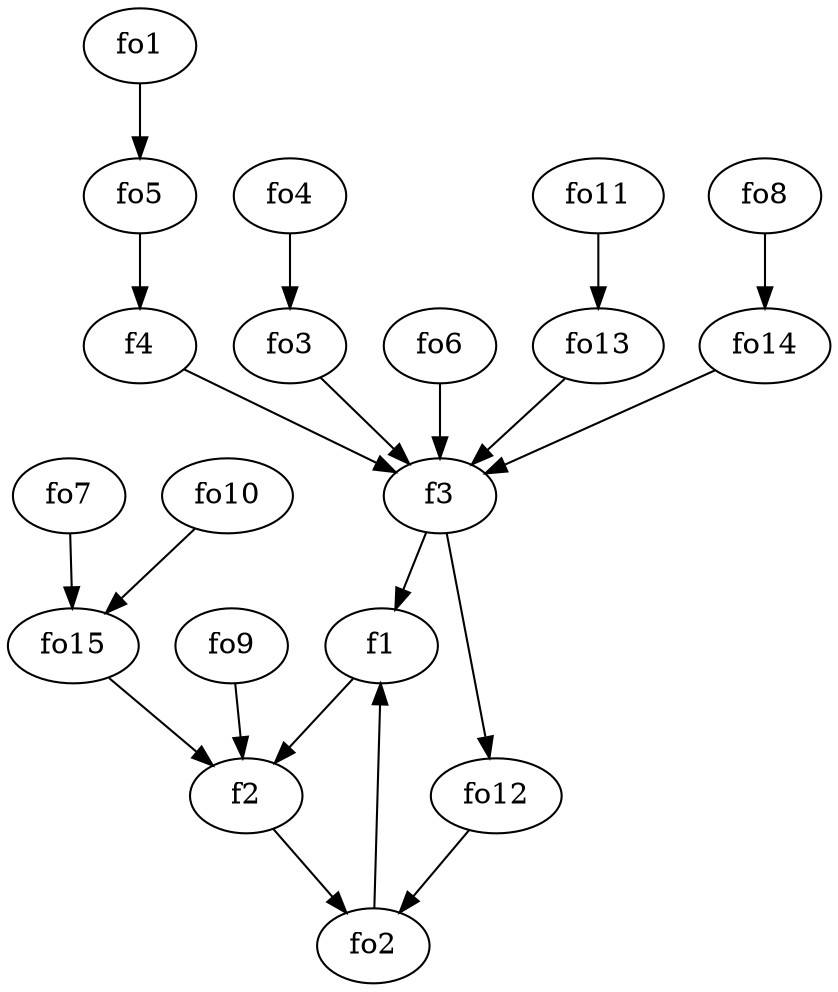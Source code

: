strict digraph  {
f1;
f2;
f3;
f4;
fo1;
fo2;
fo3;
fo4;
fo5;
fo6;
fo7;
fo8;
fo9;
fo10;
fo11;
fo12;
fo13;
fo14;
fo15;
f1 -> f2  [weight=2];
f2 -> fo2  [weight=2];
f3 -> f1  [weight=2];
f3 -> fo12  [weight=2];
f4 -> f3  [weight=2];
fo1 -> fo5  [weight=2];
fo2 -> f1  [weight=2];
fo3 -> f3  [weight=2];
fo4 -> fo3  [weight=2];
fo5 -> f4  [weight=2];
fo6 -> f3  [weight=2];
fo7 -> fo15  [weight=2];
fo8 -> fo14  [weight=2];
fo9 -> f2  [weight=2];
fo10 -> fo15  [weight=2];
fo11 -> fo13  [weight=2];
fo12 -> fo2  [weight=2];
fo13 -> f3  [weight=2];
fo14 -> f3  [weight=2];
fo15 -> f2  [weight=2];
}
